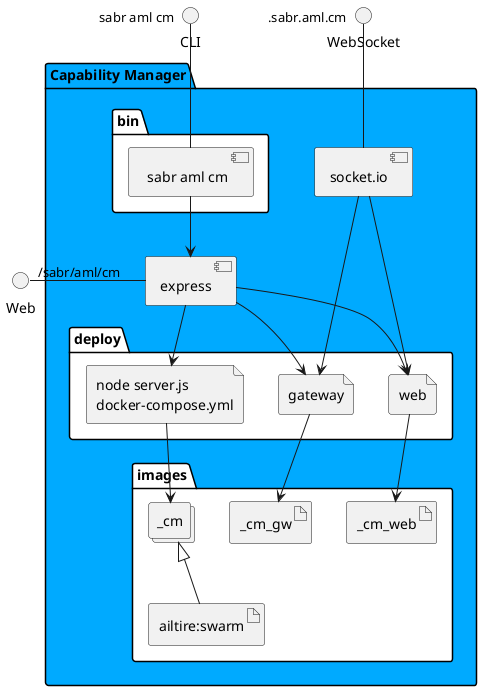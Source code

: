 @startuml
  interface CLI
  interface Web
  interface WebSocket
package "Capability Manager" #00aaff {
  component express as REST
  component socket.io as socket
  folder bin #ffffff {
    component " sabr aml cm" as binName
  }
  binName --> REST

  folder deploy #ffffff {
      file "node server.js\ndocker-compose.yml" as _cm_container
      REST --> _cm_container

  
    file "web" as web_container
    REST --> web_container
    socket ---> web_container
  
    file "gateway" as gateway_container
    REST --> gateway_container
    socket ---> gateway_container
  
  }
  folder images #ffffff {
    collections "_cm" as _cmimage
    artifact "ailtire:swarm" as ailtireswarm
    _cmimage <|-- ailtireswarm
    _cm_container --> _cmimage

  
      artifact _cm_web
      web_container --> _cm_web
    
      artifact _cm_gw
      gateway_container --> _cm_gw
    
  }
}
CLI " sabr aml cm" -- binName
Web "/sabr/aml/cm" - REST
WebSocket ".sabr.aml.cm" -- socket

@enduml
